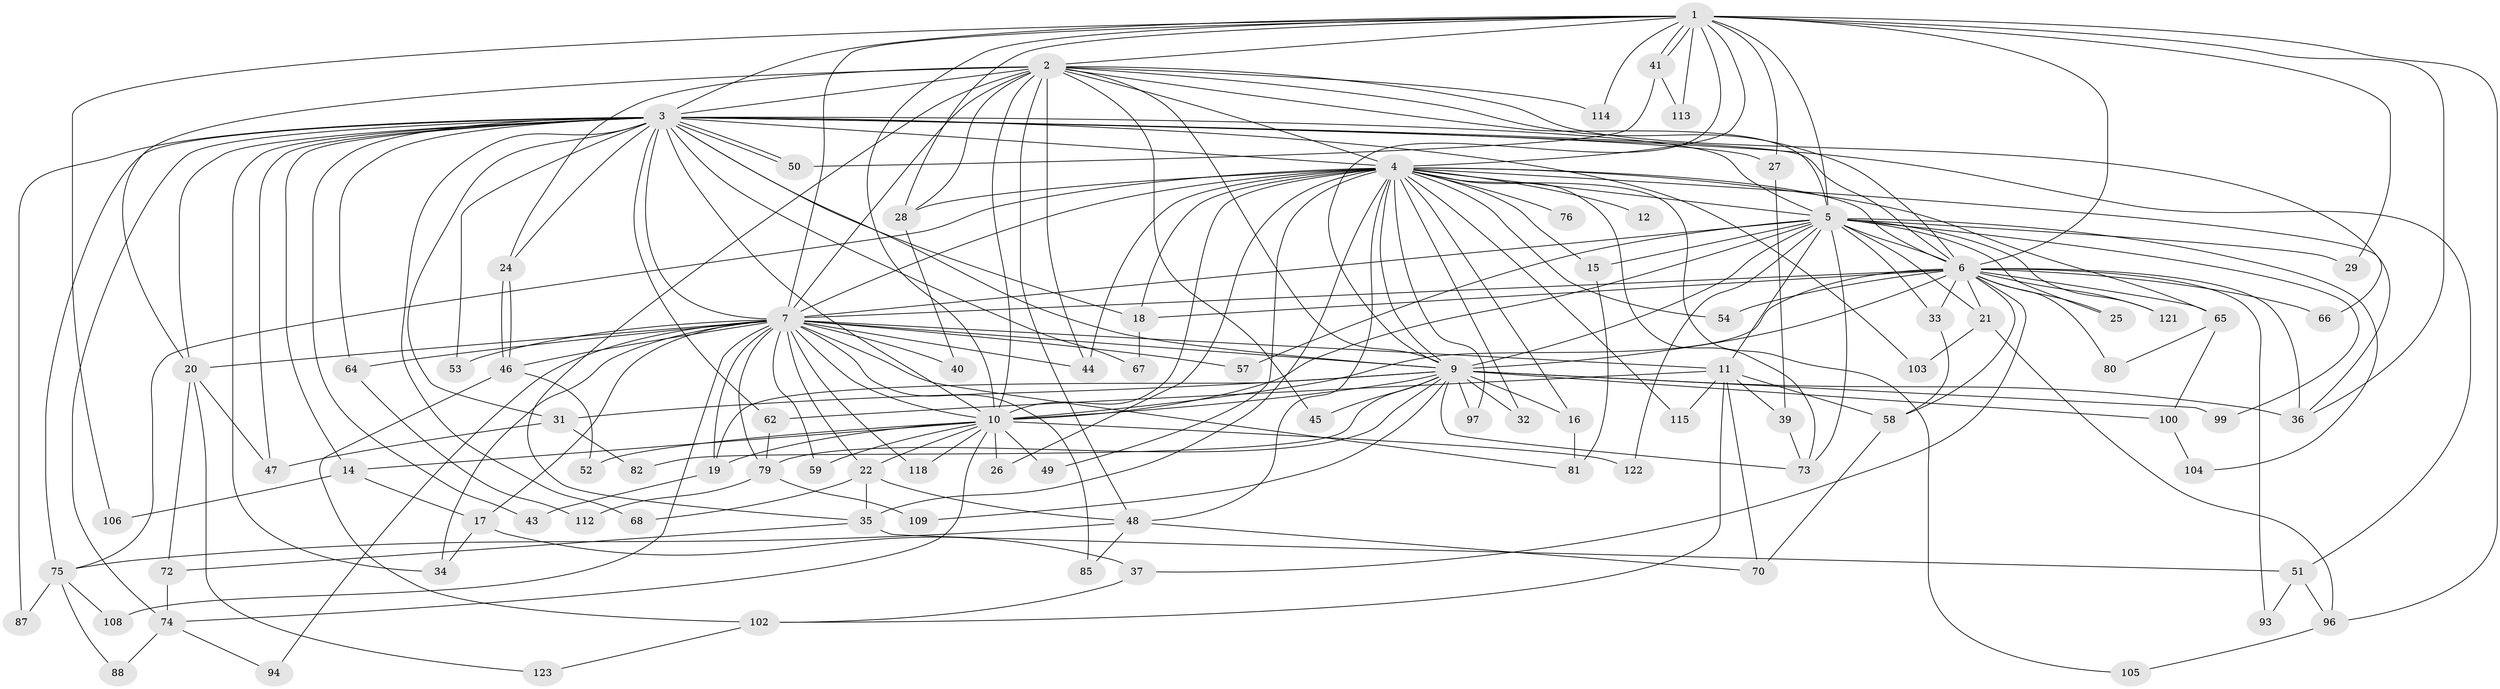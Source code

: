// original degree distribution, {19: 0.008130081300813009, 15: 0.008130081300813009, 34: 0.008130081300813009, 21: 0.024390243902439025, 23: 0.008130081300813009, 29: 0.008130081300813009, 20: 0.008130081300813009, 22: 0.008130081300813009, 7: 0.008130081300813009, 2: 0.5121951219512195, 6: 0.024390243902439025, 5: 0.056910569105691054, 3: 0.2032520325203252, 4: 0.11382113821138211}
// Generated by graph-tools (version 1.1) at 2025/11/02/27/25 16:11:05]
// undirected, 91 vertices, 221 edges
graph export_dot {
graph [start="1"]
  node [color=gray90,style=filled];
  1 [super="+95"];
  2 [super="+13"];
  3 [super="+71"];
  4 [super="+8"];
  5 [super="+42"];
  6 [super="+78"];
  7 [super="+92"];
  9 [super="+38"];
  10 [super="+61"];
  11 [super="+110"];
  12;
  14 [super="+30"];
  15;
  16;
  17;
  18 [super="+117"];
  19 [super="+77"];
  20 [super="+23"];
  21;
  22;
  24;
  25;
  26;
  27;
  28 [super="+90"];
  29;
  31;
  32;
  33;
  34 [super="+56"];
  35 [super="+69"];
  36 [super="+55"];
  37;
  39 [super="+101"];
  40;
  41 [super="+89"];
  43;
  44 [super="+63"];
  45;
  46;
  47 [super="+86"];
  48 [super="+60"];
  49;
  50;
  51 [super="+107"];
  52;
  53;
  54;
  57;
  58 [super="+119"];
  59;
  62;
  64 [super="+111"];
  65;
  66;
  67;
  68;
  70 [super="+83"];
  72;
  73 [super="+91"];
  74 [super="+120"];
  75 [super="+84"];
  76;
  79 [super="+98"];
  80;
  81 [super="+116"];
  82;
  85;
  87;
  88;
  93;
  94;
  96;
  97;
  99;
  100;
  102;
  103;
  104;
  105;
  106;
  108;
  109;
  112;
  113;
  114;
  115;
  118;
  121;
  122;
  123;
  1 -- 2;
  1 -- 3;
  1 -- 4 [weight=2];
  1 -- 5;
  1 -- 6;
  1 -- 7;
  1 -- 9;
  1 -- 10;
  1 -- 27;
  1 -- 28;
  1 -- 29;
  1 -- 41;
  1 -- 41;
  1 -- 96;
  1 -- 106;
  1 -- 113;
  1 -- 114;
  1 -- 36;
  2 -- 3 [weight=2];
  2 -- 4 [weight=2];
  2 -- 5;
  2 -- 6;
  2 -- 7;
  2 -- 9;
  2 -- 10;
  2 -- 44;
  2 -- 45;
  2 -- 66;
  2 -- 114;
  2 -- 20;
  2 -- 24;
  2 -- 28;
  2 -- 35;
  2 -- 48;
  3 -- 4 [weight=2];
  3 -- 5 [weight=2];
  3 -- 6;
  3 -- 7;
  3 -- 9;
  3 -- 10;
  3 -- 14 [weight=2];
  3 -- 24;
  3 -- 27;
  3 -- 31;
  3 -- 34;
  3 -- 43;
  3 -- 47;
  3 -- 50;
  3 -- 50;
  3 -- 51;
  3 -- 53;
  3 -- 62;
  3 -- 64;
  3 -- 67;
  3 -- 68;
  3 -- 74;
  3 -- 75;
  3 -- 87;
  3 -- 103;
  3 -- 18;
  3 -- 20 [weight=2];
  4 -- 5 [weight=2];
  4 -- 6 [weight=2];
  4 -- 7 [weight=2];
  4 -- 9 [weight=2];
  4 -- 10 [weight=3];
  4 -- 12 [weight=2];
  4 -- 16;
  4 -- 18;
  4 -- 32;
  4 -- 54;
  4 -- 65;
  4 -- 75;
  4 -- 76 [weight=2];
  4 -- 105;
  4 -- 115;
  4 -- 73;
  4 -- 15;
  4 -- 26;
  4 -- 97;
  4 -- 35;
  4 -- 36;
  4 -- 48;
  4 -- 49;
  4 -- 28;
  4 -- 44;
  5 -- 6;
  5 -- 7;
  5 -- 9;
  5 -- 10;
  5 -- 11;
  5 -- 15;
  5 -- 21;
  5 -- 25;
  5 -- 29;
  5 -- 33;
  5 -- 57;
  5 -- 99;
  5 -- 104;
  5 -- 121;
  5 -- 122;
  5 -- 73;
  6 -- 7;
  6 -- 9;
  6 -- 10;
  6 -- 18;
  6 -- 21;
  6 -- 25;
  6 -- 33;
  6 -- 36 [weight=2];
  6 -- 37;
  6 -- 54;
  6 -- 65;
  6 -- 66;
  6 -- 80;
  6 -- 93;
  6 -- 121;
  6 -- 58;
  7 -- 9;
  7 -- 10;
  7 -- 11;
  7 -- 17;
  7 -- 19;
  7 -- 20;
  7 -- 22;
  7 -- 40;
  7 -- 44;
  7 -- 53;
  7 -- 57;
  7 -- 59;
  7 -- 64 [weight=2];
  7 -- 79;
  7 -- 81;
  7 -- 85;
  7 -- 94;
  7 -- 108;
  7 -- 118;
  7 -- 46;
  7 -- 34;
  9 -- 10 [weight=2];
  9 -- 16;
  9 -- 31;
  9 -- 32;
  9 -- 45;
  9 -- 73;
  9 -- 79;
  9 -- 82;
  9 -- 97;
  9 -- 99;
  9 -- 109;
  9 -- 100;
  9 -- 19;
  9 -- 36;
  10 -- 14;
  10 -- 19;
  10 -- 22;
  10 -- 26;
  10 -- 49;
  10 -- 52;
  10 -- 59;
  10 -- 74;
  10 -- 118;
  10 -- 122;
  11 -- 39;
  11 -- 58;
  11 -- 62;
  11 -- 70;
  11 -- 115;
  11 -- 102;
  14 -- 17;
  14 -- 106;
  15 -- 81;
  16 -- 81;
  17 -- 34;
  17 -- 37;
  18 -- 67;
  19 -- 43;
  20 -- 47;
  20 -- 72;
  20 -- 123;
  21 -- 96;
  21 -- 103;
  22 -- 35;
  22 -- 48;
  22 -- 68;
  24 -- 46;
  24 -- 46;
  27 -- 39;
  28 -- 40;
  31 -- 82;
  31 -- 47;
  33 -- 58;
  35 -- 51;
  35 -- 72;
  37 -- 102;
  39 -- 73;
  41 -- 50;
  41 -- 113;
  46 -- 52;
  46 -- 102;
  48 -- 70;
  48 -- 85;
  48 -- 75;
  51 -- 93;
  51 -- 96;
  58 -- 70;
  62 -- 79;
  64 -- 112;
  65 -- 80;
  65 -- 100;
  72 -- 74;
  74 -- 88;
  74 -- 94;
  75 -- 87;
  75 -- 88;
  75 -- 108;
  79 -- 112;
  79 -- 109;
  96 -- 105;
  100 -- 104;
  102 -- 123;
}
